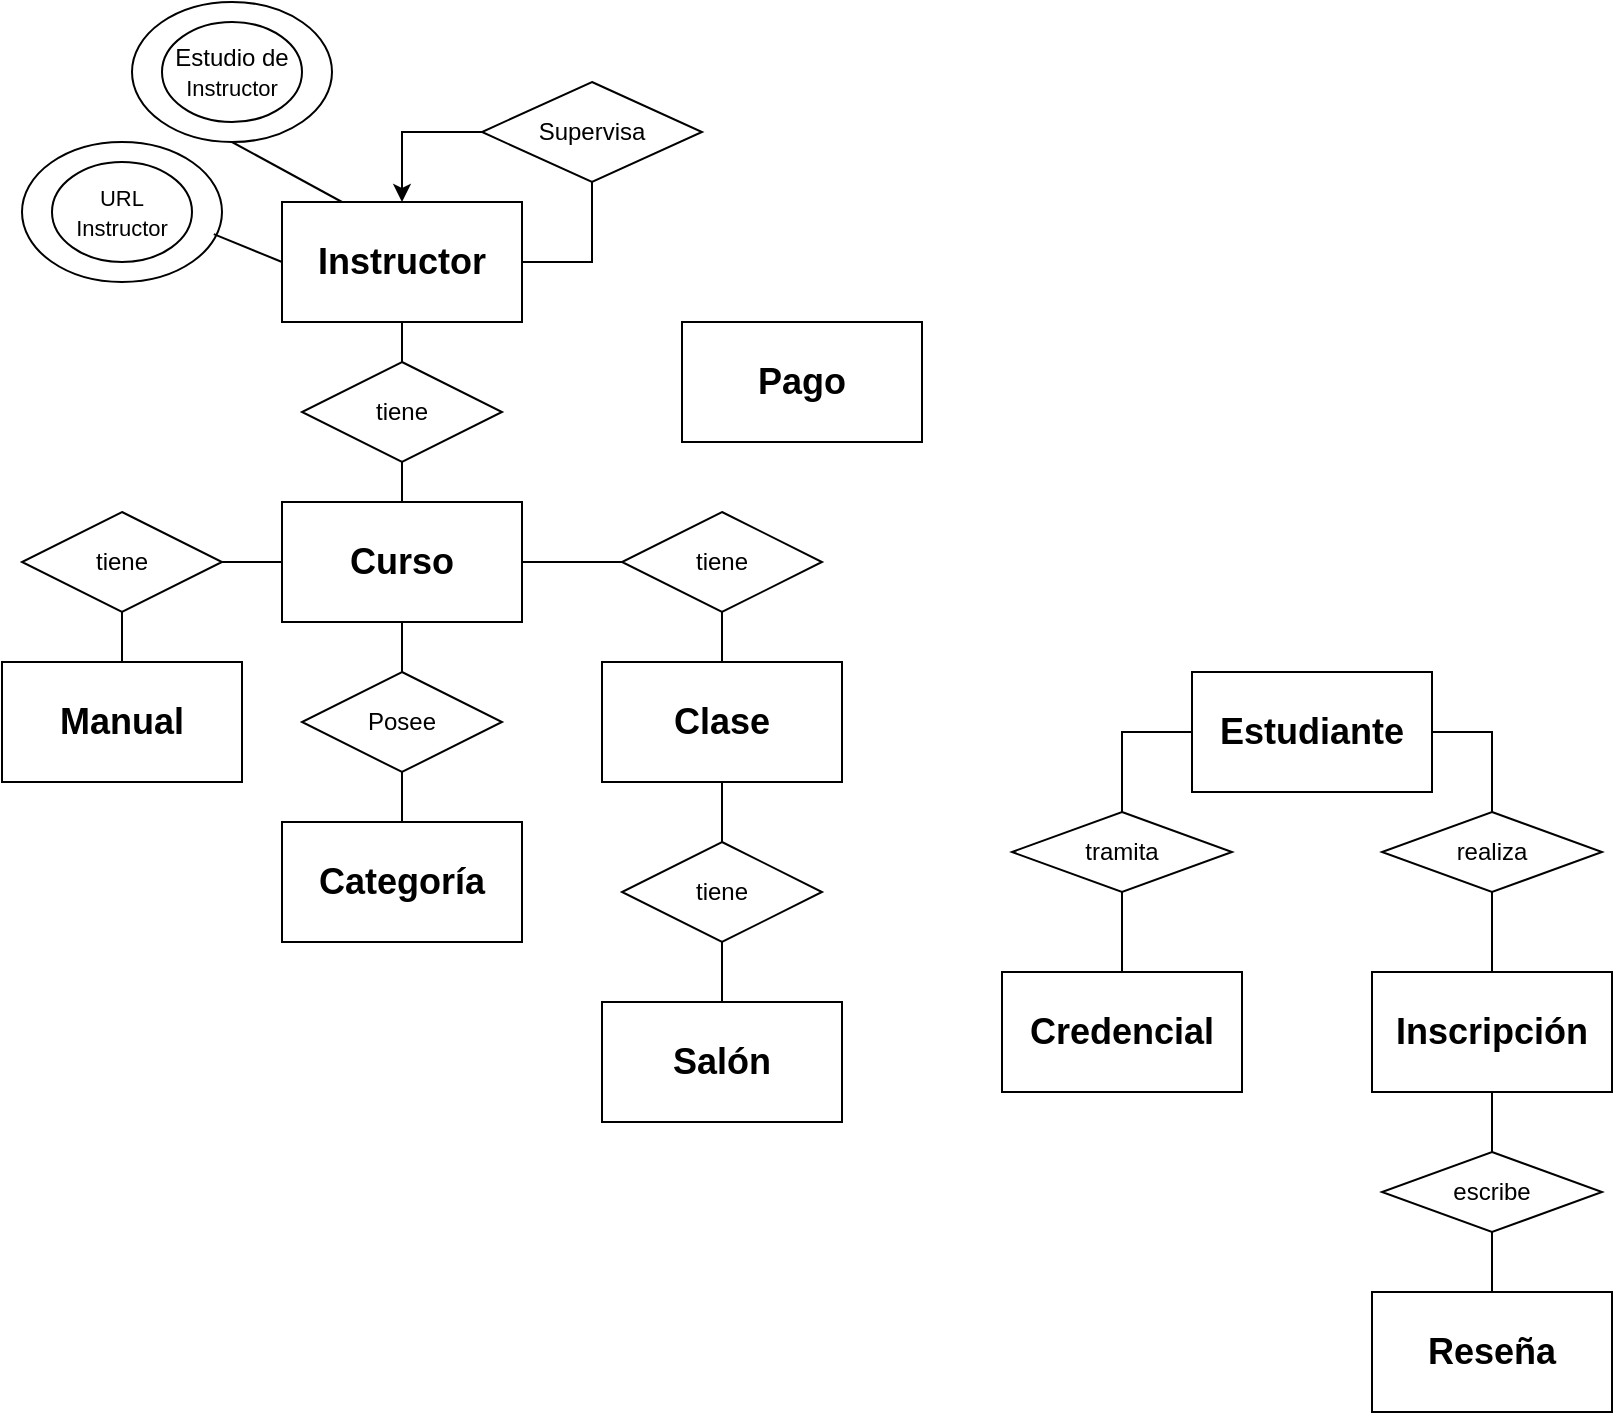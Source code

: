 <mxfile version="26.1.1">
  <diagram name="Page-1" id="jKR9UgTxQOSQTGOUGUBC">
    <mxGraphModel dx="1499" dy="835" grid="1" gridSize="10" guides="1" tooltips="1" connect="1" arrows="1" fold="1" page="1" pageScale="1" pageWidth="850" pageHeight="1100" math="0" shadow="0">
      <root>
        <mxCell id="0" />
        <mxCell id="1" parent="0" />
        <mxCell id="PqGHzMdH7gp-eH87loCa-27" value="" style="ellipse;whiteSpace=wrap;html=1;" vertex="1" parent="1">
          <mxGeometry x="115" y="30" width="100" height="70" as="geometry" />
        </mxCell>
        <mxCell id="PqGHzMdH7gp-eH87loCa-26" value="" style="ellipse;whiteSpace=wrap;html=1;" vertex="1" parent="1">
          <mxGeometry x="60" y="100" width="100" height="70" as="geometry" />
        </mxCell>
        <mxCell id="p4Sjp9b0wxkfWSFFv8C0-1" value="&lt;b&gt;&lt;font style=&quot;font-size: 18px;&quot;&gt;Curso&lt;/font&gt;&lt;/b&gt;" style="rounded=0;whiteSpace=wrap;html=1;" parent="1" vertex="1">
          <mxGeometry x="190" y="280" width="120" height="60" as="geometry" />
        </mxCell>
        <mxCell id="p4Sjp9b0wxkfWSFFv8C0-2" value="&lt;b&gt;&lt;font style=&quot;font-size: 18px;&quot;&gt;Categoría&lt;/font&gt;&lt;/b&gt;" style="rounded=0;whiteSpace=wrap;html=1;" parent="1" vertex="1">
          <mxGeometry x="190" y="440" width="120" height="60" as="geometry" />
        </mxCell>
        <mxCell id="p4Sjp9b0wxkfWSFFv8C0-3" value="&lt;b&gt;&lt;font style=&quot;font-size: 18px;&quot;&gt;Clase&lt;/font&gt;&lt;/b&gt;" style="rounded=0;whiteSpace=wrap;html=1;" parent="1" vertex="1">
          <mxGeometry x="350" y="360" width="120" height="60" as="geometry" />
        </mxCell>
        <mxCell id="p4Sjp9b0wxkfWSFFv8C0-4" value="&lt;b&gt;&lt;font style=&quot;font-size: 18px;&quot;&gt;Salón&lt;/font&gt;&lt;/b&gt;" style="rounded=0;whiteSpace=wrap;html=1;" parent="1" vertex="1">
          <mxGeometry x="350" y="530" width="120" height="60" as="geometry" />
        </mxCell>
        <mxCell id="p4Sjp9b0wxkfWSFFv8C0-5" value="&lt;b&gt;&lt;font style=&quot;font-size: 18px;&quot;&gt;Manual&lt;/font&gt;&lt;/b&gt;" style="rounded=0;whiteSpace=wrap;html=1;" parent="1" vertex="1">
          <mxGeometry x="50" y="360" width="120" height="60" as="geometry" />
        </mxCell>
        <mxCell id="p4Sjp9b0wxkfWSFFv8C0-6" value="&lt;b&gt;&lt;font style=&quot;font-size: 18px;&quot;&gt;Instructor&lt;/font&gt;&lt;/b&gt;" style="rounded=0;whiteSpace=wrap;html=1;" parent="1" vertex="1">
          <mxGeometry x="190" y="130" width="120" height="60" as="geometry" />
        </mxCell>
        <mxCell id="p4Sjp9b0wxkfWSFFv8C0-10" value="&lt;b&gt;&lt;font style=&quot;font-size: 18px;&quot;&gt;Estudiante&lt;/font&gt;&lt;/b&gt;" style="rounded=0;whiteSpace=wrap;html=1;" parent="1" vertex="1">
          <mxGeometry x="645" y="365" width="120" height="60" as="geometry" />
        </mxCell>
        <mxCell id="p4Sjp9b0wxkfWSFFv8C0-11" value="&lt;b&gt;&lt;font style=&quot;font-size: 18px;&quot;&gt;Credencial&lt;/font&gt;&lt;/b&gt;" style="rounded=0;whiteSpace=wrap;html=1;" parent="1" vertex="1">
          <mxGeometry x="550" y="515" width="120" height="60" as="geometry" />
        </mxCell>
        <mxCell id="p4Sjp9b0wxkfWSFFv8C0-12" value="&lt;b&gt;&lt;font style=&quot;font-size: 18px;&quot;&gt;Inscripción&lt;/font&gt;&lt;/b&gt;" style="rounded=0;whiteSpace=wrap;html=1;" parent="1" vertex="1">
          <mxGeometry x="735" y="515" width="120" height="60" as="geometry" />
        </mxCell>
        <mxCell id="p4Sjp9b0wxkfWSFFv8C0-14" value="&lt;b&gt;&lt;font style=&quot;font-size: 18px;&quot;&gt;Reseña&lt;/font&gt;&lt;/b&gt;" style="rounded=0;whiteSpace=wrap;html=1;" parent="1" vertex="1">
          <mxGeometry x="735" y="675" width="120" height="60" as="geometry" />
        </mxCell>
        <mxCell id="p4Sjp9b0wxkfWSFFv8C0-15" value="&lt;b&gt;&lt;font style=&quot;font-size: 18px;&quot;&gt;Pago&lt;/font&gt;&lt;/b&gt;" style="rounded=0;whiteSpace=wrap;html=1;" parent="1" vertex="1">
          <mxGeometry x="390" y="190" width="120" height="60" as="geometry" />
        </mxCell>
        <mxCell id="p4Sjp9b0wxkfWSFFv8C0-16" value="Posee" style="rhombus;whiteSpace=wrap;html=1;" parent="1" vertex="1">
          <mxGeometry x="200" y="365" width="100" height="50" as="geometry" />
        </mxCell>
        <mxCell id="p4Sjp9b0wxkfWSFFv8C0-17" value="" style="endArrow=none;html=1;rounded=0;entryX=0.5;entryY=1;entryDx=0;entryDy=0;exitX=0.5;exitY=0;exitDx=0;exitDy=0;" parent="1" source="p4Sjp9b0wxkfWSFFv8C0-2" target="p4Sjp9b0wxkfWSFFv8C0-16" edge="1">
          <mxGeometry width="50" height="50" relative="1" as="geometry">
            <mxPoint x="200" y="465" as="sourcePoint" />
            <mxPoint x="250" y="415" as="targetPoint" />
          </mxGeometry>
        </mxCell>
        <mxCell id="p4Sjp9b0wxkfWSFFv8C0-18" value="" style="endArrow=none;html=1;rounded=0;entryX=0.5;entryY=1;entryDx=0;entryDy=0;exitX=0.5;exitY=0;exitDx=0;exitDy=0;" parent="1" source="p4Sjp9b0wxkfWSFFv8C0-16" target="p4Sjp9b0wxkfWSFFv8C0-1" edge="1">
          <mxGeometry width="50" height="50" relative="1" as="geometry">
            <mxPoint x="260" y="450" as="sourcePoint" />
            <mxPoint x="260" y="425" as="targetPoint" />
          </mxGeometry>
        </mxCell>
        <mxCell id="PqGHzMdH7gp-eH87loCa-1" value="tiene" style="rhombus;whiteSpace=wrap;html=1;" vertex="1" parent="1">
          <mxGeometry x="360" y="285" width="100" height="50" as="geometry" />
        </mxCell>
        <mxCell id="PqGHzMdH7gp-eH87loCa-2" value="" style="endArrow=none;html=1;rounded=0;entryX=0;entryY=0.5;entryDx=0;entryDy=0;exitX=1;exitY=0.5;exitDx=0;exitDy=0;" edge="1" parent="1" target="PqGHzMdH7gp-eH87loCa-1" source="p4Sjp9b0wxkfWSFFv8C0-1">
          <mxGeometry width="50" height="50" relative="1" as="geometry">
            <mxPoint x="410" y="360" as="sourcePoint" />
            <mxPoint x="410" y="335" as="targetPoint" />
          </mxGeometry>
        </mxCell>
        <mxCell id="PqGHzMdH7gp-eH87loCa-4" value="" style="endArrow=none;html=1;rounded=0;entryX=0.5;entryY=1;entryDx=0;entryDy=0;exitX=0.5;exitY=0;exitDx=0;exitDy=0;" edge="1" parent="1" source="p4Sjp9b0wxkfWSFFv8C0-3" target="PqGHzMdH7gp-eH87loCa-1">
          <mxGeometry width="50" height="50" relative="1" as="geometry">
            <mxPoint x="330" y="580" as="sourcePoint" />
            <mxPoint x="380" y="530" as="targetPoint" />
          </mxGeometry>
        </mxCell>
        <mxCell id="PqGHzMdH7gp-eH87loCa-5" value="" style="endArrow=none;html=1;rounded=0;entryX=0.5;entryY=1;entryDx=0;entryDy=0;exitX=0.5;exitY=0;exitDx=0;exitDy=0;" edge="1" parent="1" source="PqGHzMdH7gp-eH87loCa-6" target="p4Sjp9b0wxkfWSFFv8C0-3">
          <mxGeometry width="50" height="50" relative="1" as="geometry">
            <mxPoint x="410" y="450" as="sourcePoint" />
            <mxPoint x="430" y="470" as="targetPoint" />
          </mxGeometry>
        </mxCell>
        <mxCell id="PqGHzMdH7gp-eH87loCa-6" value="tiene" style="rhombus;whiteSpace=wrap;html=1;" vertex="1" parent="1">
          <mxGeometry x="360" y="450" width="100" height="50" as="geometry" />
        </mxCell>
        <mxCell id="PqGHzMdH7gp-eH87loCa-7" value="" style="endArrow=none;html=1;rounded=0;entryX=0.5;entryY=1;entryDx=0;entryDy=0;exitX=0.5;exitY=0;exitDx=0;exitDy=0;" edge="1" parent="1" source="p4Sjp9b0wxkfWSFFv8C0-4" target="PqGHzMdH7gp-eH87loCa-6">
          <mxGeometry width="50" height="50" relative="1" as="geometry">
            <mxPoint x="420" y="460" as="sourcePoint" />
            <mxPoint x="420" y="430" as="targetPoint" />
          </mxGeometry>
        </mxCell>
        <mxCell id="PqGHzMdH7gp-eH87loCa-8" value="tiene" style="rhombus;whiteSpace=wrap;html=1;" vertex="1" parent="1">
          <mxGeometry x="60" y="285" width="100" height="50" as="geometry" />
        </mxCell>
        <mxCell id="PqGHzMdH7gp-eH87loCa-9" value="" style="endArrow=none;html=1;rounded=0;entryX=0.5;entryY=1;entryDx=0;entryDy=0;exitX=0.5;exitY=0;exitDx=0;exitDy=0;" edge="1" parent="1" target="PqGHzMdH7gp-eH87loCa-8" source="p4Sjp9b0wxkfWSFFv8C0-5">
          <mxGeometry width="50" height="50" relative="1" as="geometry">
            <mxPoint x="110" y="360" as="sourcePoint" />
            <mxPoint x="80" y="530" as="targetPoint" />
          </mxGeometry>
        </mxCell>
        <mxCell id="PqGHzMdH7gp-eH87loCa-10" value="" style="endArrow=none;html=1;rounded=0;entryX=0;entryY=0.5;entryDx=0;entryDy=0;exitX=1;exitY=0.5;exitDx=0;exitDy=0;" edge="1" parent="1" source="PqGHzMdH7gp-eH87loCa-8" target="p4Sjp9b0wxkfWSFFv8C0-1">
          <mxGeometry width="50" height="50" relative="1" as="geometry">
            <mxPoint x="130" y="360" as="sourcePoint" />
            <mxPoint x="180" y="360" as="targetPoint" />
          </mxGeometry>
        </mxCell>
        <mxCell id="PqGHzMdH7gp-eH87loCa-12" value="tiene" style="rhombus;whiteSpace=wrap;html=1;" vertex="1" parent="1">
          <mxGeometry x="200" y="210" width="100" height="50" as="geometry" />
        </mxCell>
        <mxCell id="PqGHzMdH7gp-eH87loCa-13" value="" style="endArrow=none;html=1;rounded=0;entryX=0.5;entryY=0;entryDx=0;entryDy=0;exitX=0.5;exitY=1;exitDx=0;exitDy=0;" edge="1" parent="1" target="PqGHzMdH7gp-eH87loCa-12" source="p4Sjp9b0wxkfWSFFv8C0-6">
          <mxGeometry width="50" height="50" relative="1" as="geometry">
            <mxPoint x="150" y="230" as="sourcePoint" />
            <mxPoint x="250" y="255" as="targetPoint" />
          </mxGeometry>
        </mxCell>
        <mxCell id="PqGHzMdH7gp-eH87loCa-14" value="" style="endArrow=none;html=1;rounded=0;entryX=0.5;entryY=1;entryDx=0;entryDy=0;exitX=0.5;exitY=0;exitDx=0;exitDy=0;" edge="1" parent="1" target="PqGHzMdH7gp-eH87loCa-12">
          <mxGeometry width="50" height="50" relative="1" as="geometry">
            <mxPoint x="250" y="280" as="sourcePoint" />
            <mxPoint x="220" y="450" as="targetPoint" />
          </mxGeometry>
        </mxCell>
        <mxCell id="PqGHzMdH7gp-eH87loCa-20" value="Supervisa" style="rhombus;whiteSpace=wrap;html=1;" vertex="1" parent="1">
          <mxGeometry x="290" y="70" width="110" height="50" as="geometry" />
        </mxCell>
        <mxCell id="PqGHzMdH7gp-eH87loCa-21" value="" style="endArrow=none;html=1;rounded=0;entryX=0.5;entryY=1;entryDx=0;entryDy=0;exitX=1;exitY=0.5;exitDx=0;exitDy=0;" edge="1" parent="1" source="p4Sjp9b0wxkfWSFFv8C0-6" target="PqGHzMdH7gp-eH87loCa-20">
          <mxGeometry width="50" height="50" relative="1" as="geometry">
            <mxPoint x="290" y="170" as="sourcePoint" />
            <mxPoint x="460" y="360" as="targetPoint" />
            <Array as="points">
              <mxPoint x="345" y="160" />
            </Array>
          </mxGeometry>
        </mxCell>
        <mxCell id="PqGHzMdH7gp-eH87loCa-23" value="" style="endArrow=classic;html=1;rounded=0;entryX=0.5;entryY=0;entryDx=0;entryDy=0;exitX=0;exitY=0.5;exitDx=0;exitDy=0;" edge="1" parent="1" source="PqGHzMdH7gp-eH87loCa-20" target="p4Sjp9b0wxkfWSFFv8C0-6">
          <mxGeometry width="50" height="50" relative="1" as="geometry">
            <mxPoint x="430" y="400" as="sourcePoint" />
            <mxPoint x="480" y="350" as="targetPoint" />
            <Array as="points">
              <mxPoint x="250" y="95" />
            </Array>
          </mxGeometry>
        </mxCell>
        <mxCell id="PqGHzMdH7gp-eH87loCa-24" value="&lt;font style=&quot;font-size: 11px;&quot;&gt;URL Instructor&lt;/font&gt;" style="ellipse;whiteSpace=wrap;html=1;" vertex="1" parent="1">
          <mxGeometry x="75" y="110" width="70" height="50" as="geometry" />
        </mxCell>
        <mxCell id="PqGHzMdH7gp-eH87loCa-25" value="Estudio de&lt;font style=&quot;font-size: 11px;&quot;&gt; Instructor&lt;/font&gt;" style="ellipse;whiteSpace=wrap;html=1;" vertex="1" parent="1">
          <mxGeometry x="130" y="40" width="70" height="50" as="geometry" />
        </mxCell>
        <mxCell id="PqGHzMdH7gp-eH87loCa-28" value="" style="endArrow=none;html=1;rounded=0;entryX=0.959;entryY=0.658;entryDx=0;entryDy=0;exitX=0;exitY=0.5;exitDx=0;exitDy=0;entryPerimeter=0;" edge="1" parent="1" source="p4Sjp9b0wxkfWSFFv8C0-6" target="PqGHzMdH7gp-eH87loCa-26">
          <mxGeometry width="50" height="50" relative="1" as="geometry">
            <mxPoint x="100" y="250" as="sourcePoint" />
            <mxPoint x="150" y="200" as="targetPoint" />
          </mxGeometry>
        </mxCell>
        <mxCell id="PqGHzMdH7gp-eH87loCa-29" value="" style="endArrow=none;html=1;rounded=0;entryX=0.5;entryY=1;entryDx=0;entryDy=0;exitX=0.25;exitY=0;exitDx=0;exitDy=0;" edge="1" parent="1" source="p4Sjp9b0wxkfWSFFv8C0-6" target="PqGHzMdH7gp-eH87loCa-27">
          <mxGeometry width="50" height="50" relative="1" as="geometry">
            <mxPoint x="200" y="185" as="sourcePoint" />
            <mxPoint x="156" y="170" as="targetPoint" />
            <Array as="points" />
          </mxGeometry>
        </mxCell>
        <mxCell id="PqGHzMdH7gp-eH87loCa-30" value="tramita" style="rhombus;whiteSpace=wrap;html=1;" vertex="1" parent="1">
          <mxGeometry x="555" y="435" width="110" height="40" as="geometry" />
        </mxCell>
        <mxCell id="PqGHzMdH7gp-eH87loCa-31" value="realiza" style="rhombus;whiteSpace=wrap;html=1;" vertex="1" parent="1">
          <mxGeometry x="740" y="435" width="110" height="40" as="geometry" />
        </mxCell>
        <mxCell id="PqGHzMdH7gp-eH87loCa-32" value="" style="endArrow=none;html=1;rounded=0;entryX=0;entryY=0.5;entryDx=0;entryDy=0;exitX=0.5;exitY=0;exitDx=0;exitDy=0;" edge="1" parent="1" source="PqGHzMdH7gp-eH87loCa-30" target="p4Sjp9b0wxkfWSFFv8C0-10">
          <mxGeometry width="50" height="50" relative="1" as="geometry">
            <mxPoint x="575" y="425" as="sourcePoint" />
            <mxPoint x="625" y="375" as="targetPoint" />
            <Array as="points">
              <mxPoint x="610" y="395" />
            </Array>
          </mxGeometry>
        </mxCell>
        <mxCell id="PqGHzMdH7gp-eH87loCa-33" value="" style="endArrow=none;html=1;rounded=0;exitX=1;exitY=0.5;exitDx=0;exitDy=0;entryX=0.5;entryY=0;entryDx=0;entryDy=0;" edge="1" parent="1" source="p4Sjp9b0wxkfWSFFv8C0-10" target="PqGHzMdH7gp-eH87loCa-31">
          <mxGeometry width="50" height="50" relative="1" as="geometry">
            <mxPoint x="960" y="265" as="sourcePoint" />
            <mxPoint x="1010" y="215" as="targetPoint" />
            <Array as="points">
              <mxPoint x="795" y="395" />
            </Array>
          </mxGeometry>
        </mxCell>
        <mxCell id="PqGHzMdH7gp-eH87loCa-34" value="" style="endArrow=none;html=1;rounded=0;exitX=0.5;exitY=0;exitDx=0;exitDy=0;entryX=0.5;entryY=1;entryDx=0;entryDy=0;" edge="1" parent="1" source="p4Sjp9b0wxkfWSFFv8C0-11" target="PqGHzMdH7gp-eH87loCa-30">
          <mxGeometry width="50" height="50" relative="1" as="geometry">
            <mxPoint x="960" y="265" as="sourcePoint" />
            <mxPoint x="1010" y="215" as="targetPoint" />
            <Array as="points" />
          </mxGeometry>
        </mxCell>
        <mxCell id="PqGHzMdH7gp-eH87loCa-35" value="" style="endArrow=none;html=1;rounded=0;exitX=0.5;exitY=0;exitDx=0;exitDy=0;entryX=0.5;entryY=1;entryDx=0;entryDy=0;" edge="1" parent="1" source="p4Sjp9b0wxkfWSFFv8C0-12" target="PqGHzMdH7gp-eH87loCa-31">
          <mxGeometry width="50" height="50" relative="1" as="geometry">
            <mxPoint x="620" y="525" as="sourcePoint" />
            <mxPoint x="620" y="485" as="targetPoint" />
            <Array as="points" />
          </mxGeometry>
        </mxCell>
        <mxCell id="PqGHzMdH7gp-eH87loCa-36" value="escribe" style="rhombus;whiteSpace=wrap;html=1;" vertex="1" parent="1">
          <mxGeometry x="740" y="605" width="110" height="40" as="geometry" />
        </mxCell>
        <mxCell id="PqGHzMdH7gp-eH87loCa-37" value="" style="endArrow=none;html=1;rounded=0;entryX=0.5;entryY=1;entryDx=0;entryDy=0;" edge="1" parent="1" target="PqGHzMdH7gp-eH87loCa-36">
          <mxGeometry width="50" height="50" relative="1" as="geometry">
            <mxPoint x="795" y="675" as="sourcePoint" />
            <mxPoint x="620" y="655" as="targetPoint" />
            <Array as="points" />
          </mxGeometry>
        </mxCell>
        <mxCell id="PqGHzMdH7gp-eH87loCa-38" value="" style="endArrow=none;html=1;rounded=0;exitX=0.5;exitY=0;exitDx=0;exitDy=0;entryX=0.5;entryY=1;entryDx=0;entryDy=0;" edge="1" parent="1" source="PqGHzMdH7gp-eH87loCa-36" target="p4Sjp9b0wxkfWSFFv8C0-12">
          <mxGeometry width="50" height="50" relative="1" as="geometry">
            <mxPoint x="805" y="695" as="sourcePoint" />
            <mxPoint x="805" y="655" as="targetPoint" />
            <Array as="points" />
          </mxGeometry>
        </mxCell>
      </root>
    </mxGraphModel>
  </diagram>
</mxfile>
